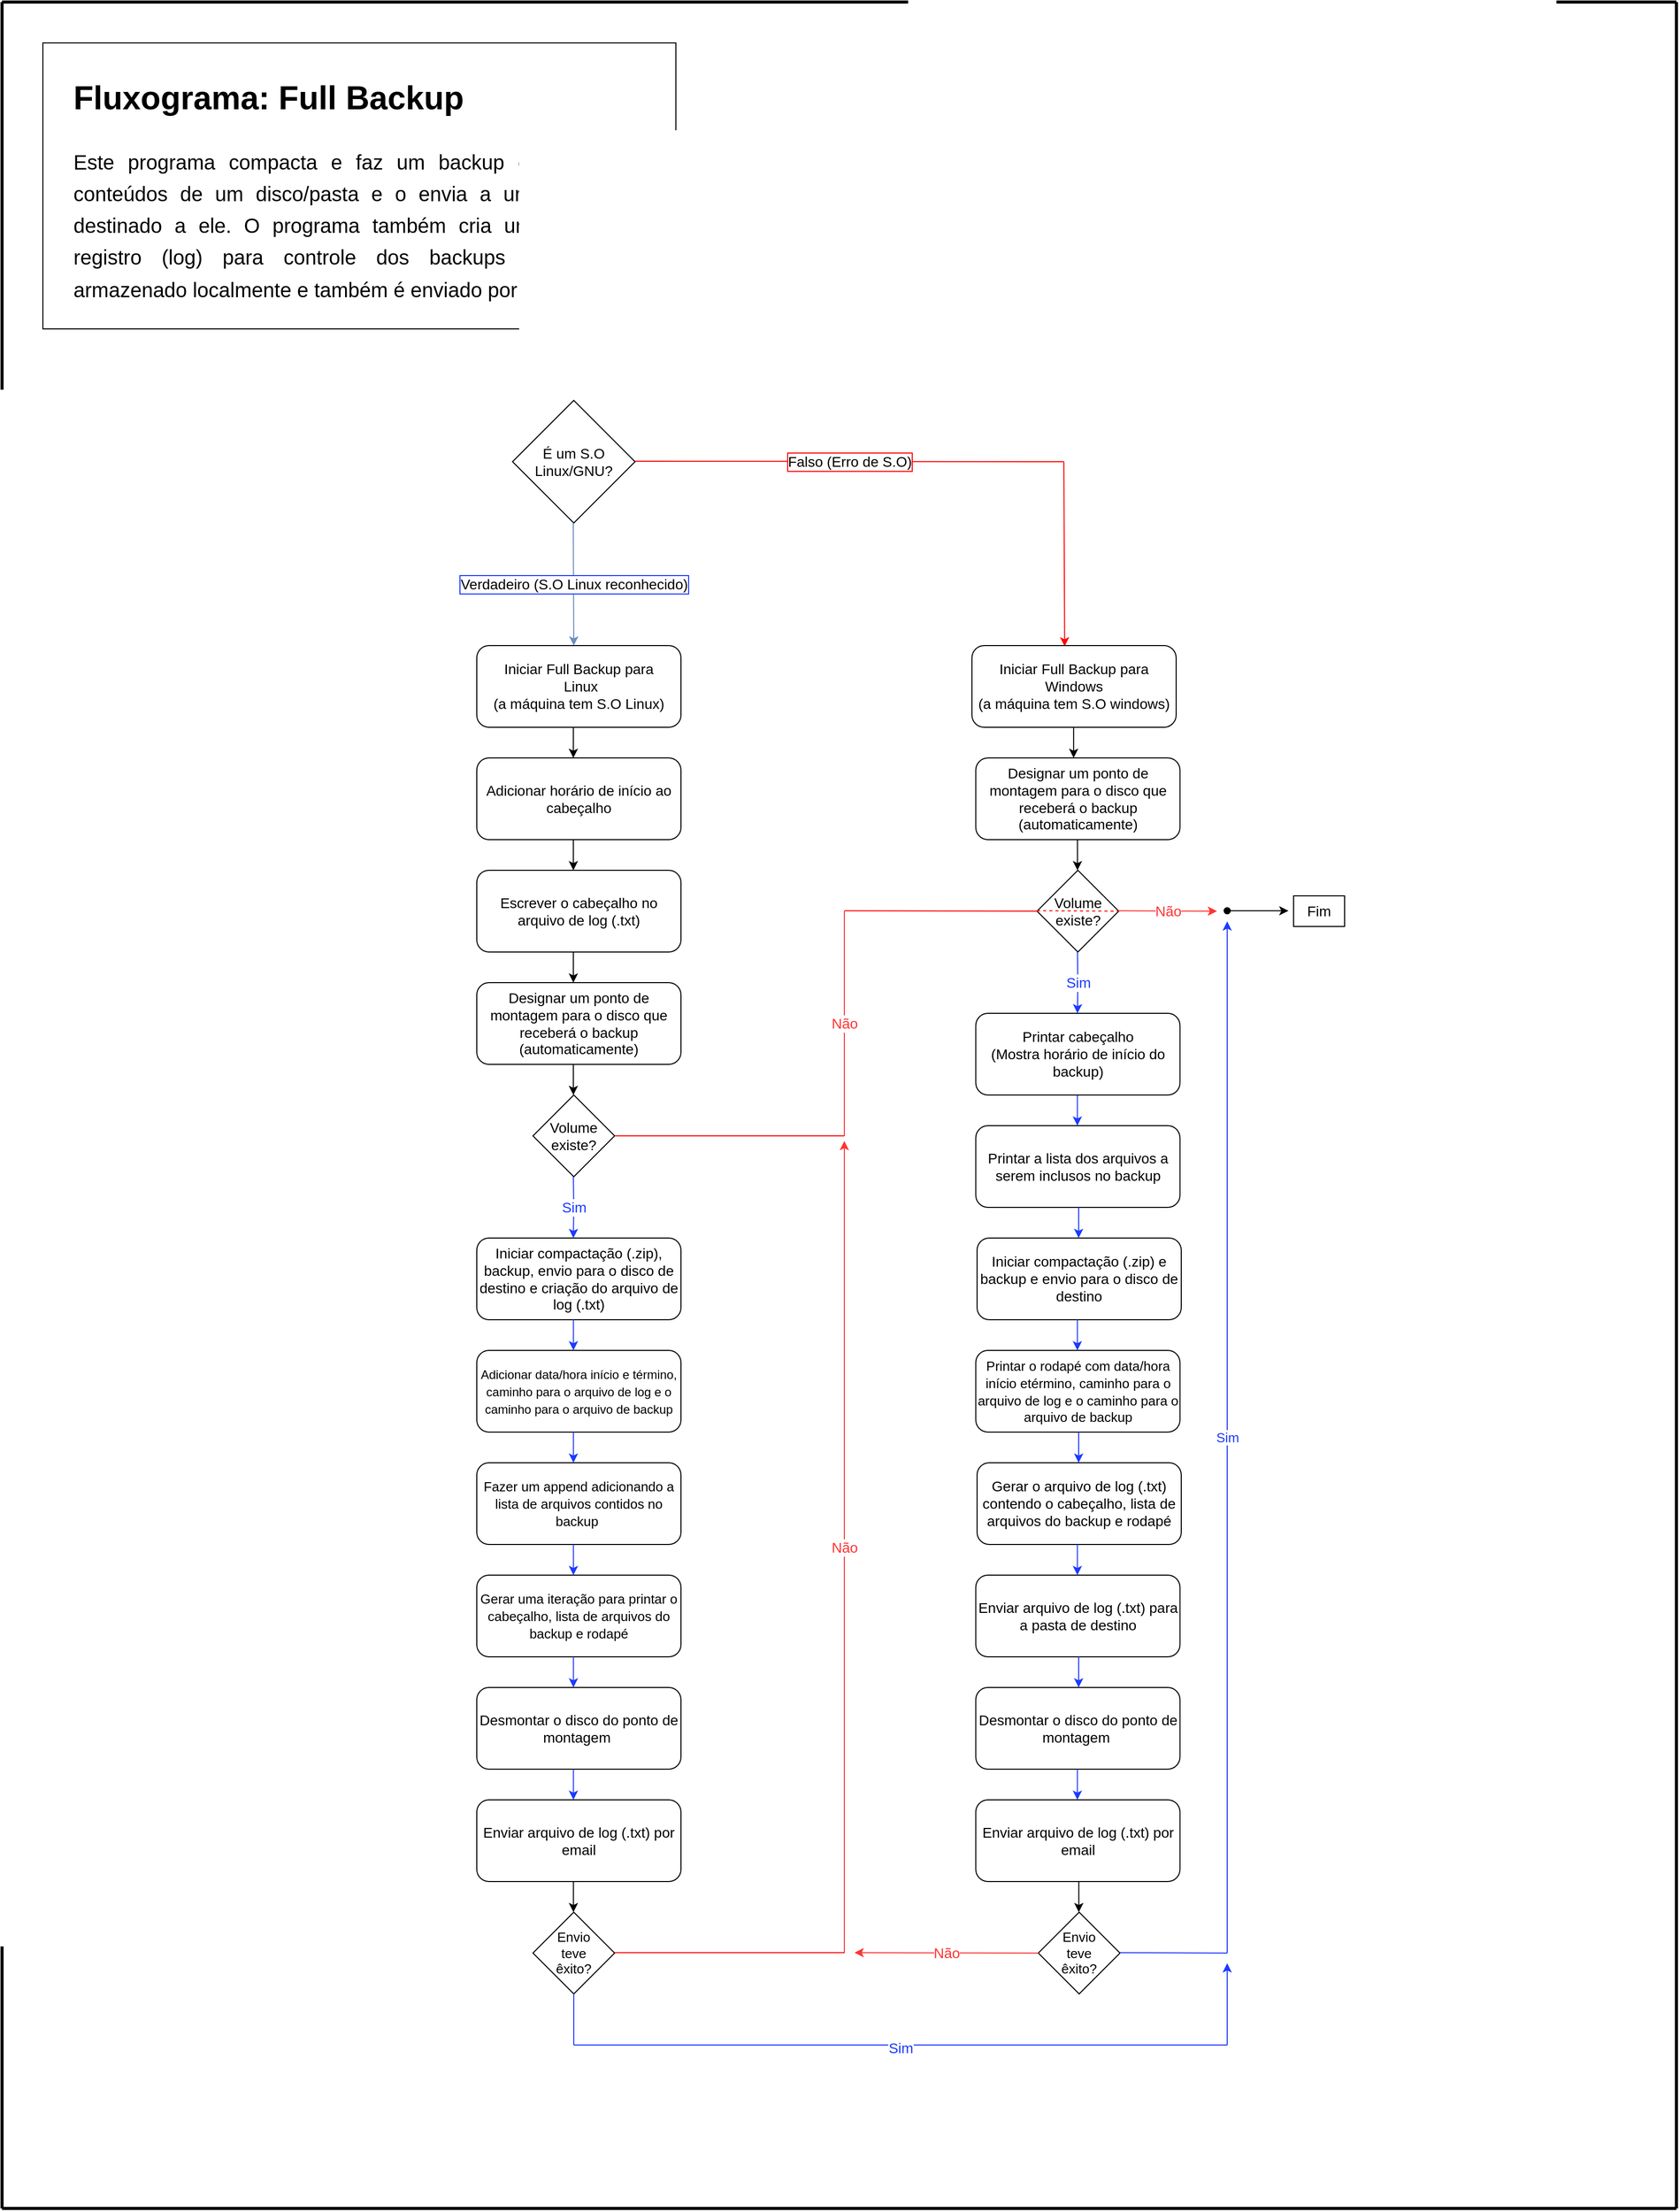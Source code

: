 <mxfile version="15.5.9" type="github">
  <diagram name="Page-1" id="74e2e168-ea6b-b213-b513-2b3c1d86103e">
    <mxGraphModel dx="7221" dy="3729" grid="1" gridSize="10" guides="1" tooltips="1" connect="1" arrows="1" fold="1" page="1" pageScale="1" pageWidth="827" pageHeight="1169" background="none" math="0" shadow="0">
      <root>
        <mxCell id="0" />
        <mxCell id="1" parent="0" />
        <mxCell id="8A1LIVAIMTnsmKy0dJs--10" value="" style="rhombus;whiteSpace=wrap;html=1;fontSize=14;" parent="1" vertex="1">
          <mxGeometry x="-1180" y="-690" width="120" height="120" as="geometry" />
        </mxCell>
        <mxCell id="8A1LIVAIMTnsmKy0dJs--11" value="É um S.O Linux/GNU?" style="text;html=1;strokeColor=none;fillColor=none;align=center;verticalAlign=middle;whiteSpace=wrap;rounded=0;fontSize=14;" parent="1" vertex="1">
          <mxGeometry x="-1150" y="-645" width="60" height="30" as="geometry" />
        </mxCell>
        <mxCell id="8A1LIVAIMTnsmKy0dJs--12" value="" style="endArrow=none;html=1;rounded=0;fontSize=14;endFill=0;fillColor=#f8cecc;strokeColor=#FF0000;" parent="1" edge="1">
          <mxGeometry relative="1" as="geometry">
            <mxPoint x="-1060" y="-630.5" as="sourcePoint" />
            <mxPoint x="-640" y="-630" as="targetPoint" />
          </mxGeometry>
        </mxCell>
        <mxCell id="8A1LIVAIMTnsmKy0dJs--13" value="Falso (Erro de S.O)" style="edgeLabel;resizable=0;html=1;align=center;verticalAlign=middle;fontSize=14;labelBorderColor=#FF0000;spacingTop=0;spacingBottom=0;spacingLeft=0;" parent="8A1LIVAIMTnsmKy0dJs--12" connectable="0" vertex="1">
          <mxGeometry relative="1" as="geometry" />
        </mxCell>
        <mxCell id="8A1LIVAIMTnsmKy0dJs--14" value="" style="endArrow=classic;html=1;rounded=0;fontSize=14;fillColor=#dae8fc;strokeColor=#6c8ebf;" parent="1" edge="1">
          <mxGeometry relative="1" as="geometry">
            <mxPoint x="-1120.5" y="-570" as="sourcePoint" />
            <mxPoint x="-1120" y="-450" as="targetPoint" />
          </mxGeometry>
        </mxCell>
        <mxCell id="8A1LIVAIMTnsmKy0dJs--15" value="Verdadeiro (S.O Linux reconhecido)" style="edgeLabel;resizable=0;html=1;align=center;verticalAlign=middle;fontSize=14;labelBorderColor=#1C3AFF;spacingTop=0;spacing=3;" parent="8A1LIVAIMTnsmKy0dJs--14" connectable="0" vertex="1">
          <mxGeometry relative="1" as="geometry" />
        </mxCell>
        <mxCell id="8A1LIVAIMTnsmKy0dJs--16" value="" style="endArrow=classic;html=1;rounded=0;fontSize=14;strokeColor=#FF0000;entryX=0.454;entryY=0.01;entryDx=0;entryDy=0;entryPerimeter=0;" parent="1" target="8A1LIVAIMTnsmKy0dJs--17" edge="1">
          <mxGeometry width="50" height="50" relative="1" as="geometry">
            <mxPoint x="-640" y="-630" as="sourcePoint" />
            <mxPoint x="-640" y="-510" as="targetPoint" />
          </mxGeometry>
        </mxCell>
        <mxCell id="8A1LIVAIMTnsmKy0dJs--17" value="" style="rounded=1;whiteSpace=wrap;html=1;labelBorderColor=#FF0000;fontSize=14;" parent="1" vertex="1">
          <mxGeometry x="-730" y="-450" width="200" height="80" as="geometry" />
        </mxCell>
        <mxCell id="8A1LIVAIMTnsmKy0dJs--19" value="Iniciar Full Backup para Windows &lt;br&gt;(a máquina tem S.O windows)" style="text;html=1;strokeColor=none;fillColor=none;align=center;verticalAlign=middle;whiteSpace=wrap;rounded=0;labelBorderColor=none;fontSize=14;" parent="1" vertex="1">
          <mxGeometry x="-730" y="-442.5" width="200" height="65" as="geometry" />
        </mxCell>
        <mxCell id="8A1LIVAIMTnsmKy0dJs--23" value="" style="rounded=1;whiteSpace=wrap;html=1;labelBorderColor=#FF0000;fontSize=14;" parent="1" vertex="1">
          <mxGeometry x="-1215" y="-450" width="200" height="80" as="geometry" />
        </mxCell>
        <mxCell id="8A1LIVAIMTnsmKy0dJs--22" value="Iniciar Full Backup para&lt;br&gt;&amp;nbsp;Linux&lt;br&gt;(a máquina tem S.O Linux)" style="text;html=1;strokeColor=none;fillColor=none;align=center;verticalAlign=middle;whiteSpace=wrap;rounded=0;labelBorderColor=none;fontSize=14;" parent="1" vertex="1">
          <mxGeometry x="-1230" y="-425" width="230" height="30" as="geometry" />
        </mxCell>
        <mxCell id="8A1LIVAIMTnsmKy0dJs--31" value="Volume existe?" style="rhombus;whiteSpace=wrap;html=1;labelBorderColor=none;fontSize=14;" parent="1" vertex="1">
          <mxGeometry x="-666.25" y="-230" width="80" height="80" as="geometry" />
        </mxCell>
        <mxCell id="8A1LIVAIMTnsmKy0dJs--32" value="" style="endArrow=classic;html=1;rounded=0;fontSize=14;strokeColor=#1C3AFF;" parent="1" edge="1">
          <mxGeometry width="50" height="50" relative="1" as="geometry">
            <mxPoint x="-626.75" y="-10" as="sourcePoint" />
            <mxPoint x="-626.75" y="20" as="targetPoint" />
          </mxGeometry>
        </mxCell>
        <mxCell id="8A1LIVAIMTnsmKy0dJs--37" value="" style="endArrow=classic;html=1;rounded=0;fontSize=14;strokeColor=#000000;fontColor=#FF0000;startArrow=oval;startFill=1;" parent="1" edge="1">
          <mxGeometry width="50" height="50" relative="1" as="geometry">
            <mxPoint x="-480" y="-190.34" as="sourcePoint" />
            <mxPoint x="-420" y="-190.34" as="targetPoint" />
          </mxGeometry>
        </mxCell>
        <mxCell id="8A1LIVAIMTnsmKy0dJs--40" value="" style="rounded=0;whiteSpace=wrap;html=1;labelBorderColor=none;fontSize=14;fontColor=#FF0000;strokeColor=#000000;" parent="1" vertex="1">
          <mxGeometry x="-415" y="-205" width="50" height="30" as="geometry" />
        </mxCell>
        <mxCell id="8A1LIVAIMTnsmKy0dJs--41" value="Fim" style="text;html=1;strokeColor=none;fillColor=none;align=center;verticalAlign=middle;whiteSpace=wrap;rounded=0;labelBorderColor=none;fontSize=14;fontColor=#000000;" parent="1" vertex="1">
          <mxGeometry x="-420" y="-205" width="60" height="30" as="geometry" />
        </mxCell>
        <mxCell id="8A1LIVAIMTnsmKy0dJs--42" value="&lt;span style=&quot;color: rgba(0 , 0 , 0 , 0) ; font-family: monospace ; font-size: 0px&quot;&gt;Dde&lt;/span&gt;" style="rounded=1;whiteSpace=wrap;html=1;labelBorderColor=none;fontSize=14;" parent="1" vertex="1">
          <mxGeometry x="-726.25" y="-340" width="200" height="80" as="geometry" />
        </mxCell>
        <mxCell id="8A1LIVAIMTnsmKy0dJs--44" value="Designar um ponto de montagem para o disco que receberá o backup (automaticamente)" style="text;html=1;strokeColor=none;fillColor=none;align=center;verticalAlign=middle;whiteSpace=wrap;rounded=0;labelBorderColor=none;fontSize=14;fontColor=#000000;" parent="1" vertex="1">
          <mxGeometry x="-721.25" y="-315" width="190" height="30" as="geometry" />
        </mxCell>
        <mxCell id="8A1LIVAIMTnsmKy0dJs--51" value="" style="endArrow=classic;html=1;rounded=0;fontSize=14;fontColor=#FF3333;strokeColor=#FF3333;" parent="1" edge="1">
          <mxGeometry relative="1" as="geometry">
            <mxPoint x="-586.25" y="-190.34" as="sourcePoint" />
            <mxPoint x="-490" y="-190" as="targetPoint" />
            <Array as="points" />
          </mxGeometry>
        </mxCell>
        <mxCell id="8A1LIVAIMTnsmKy0dJs--52" value="Não" style="edgeLabel;resizable=0;html=1;align=center;verticalAlign=middle;labelBorderColor=none;fontSize=14;fontColor=#FF3333;strokeColor=#000000;" parent="8A1LIVAIMTnsmKy0dJs--51" connectable="0" vertex="1">
          <mxGeometry relative="1" as="geometry" />
        </mxCell>
        <mxCell id="8A1LIVAIMTnsmKy0dJs--55" value="" style="endArrow=classic;html=1;rounded=0;fontSize=14;fontColor=#FF3333;strokeColor=#1C3AFF;" parent="1" edge="1">
          <mxGeometry relative="1" as="geometry">
            <mxPoint x="-626.67" y="-150.0" as="sourcePoint" />
            <mxPoint x="-626.67" y="-90" as="targetPoint" />
            <Array as="points">
              <mxPoint x="-626.25" y="-120" />
            </Array>
          </mxGeometry>
        </mxCell>
        <mxCell id="8A1LIVAIMTnsmKy0dJs--56" value="&lt;font color=&quot;#1c3aff&quot;&gt;Sim&lt;/font&gt;" style="edgeLabel;resizable=0;html=1;align=center;verticalAlign=middle;labelBorderColor=none;fontSize=14;fontColor=#FF3333;strokeColor=#000000;" parent="8A1LIVAIMTnsmKy0dJs--55" connectable="0" vertex="1">
          <mxGeometry relative="1" as="geometry" />
        </mxCell>
        <mxCell id="8A1LIVAIMTnsmKy0dJs--57" value="" style="rounded=1;whiteSpace=wrap;html=1;labelBorderColor=#FF0000;fontSize=14;" parent="1" vertex="1">
          <mxGeometry x="-726.25" y="-90" width="200" height="80" as="geometry" />
        </mxCell>
        <mxCell id="8A1LIVAIMTnsmKy0dJs--58" value="Printar cabeçalho &lt;br&gt;(Mostra horário de início do backup)" style="text;html=1;strokeColor=none;fillColor=none;align=center;verticalAlign=middle;whiteSpace=wrap;rounded=0;labelBorderColor=none;fontSize=14;fontColor=#000000;" parent="1" vertex="1">
          <mxGeometry x="-730" y="-65" width="207.5" height="30" as="geometry" />
        </mxCell>
        <mxCell id="8A1LIVAIMTnsmKy0dJs--59" value="" style="rounded=1;whiteSpace=wrap;html=1;labelBorderColor=#FF0000;fontSize=14;" parent="1" vertex="1">
          <mxGeometry x="-726.25" y="20" width="200" height="80" as="geometry" />
        </mxCell>
        <mxCell id="8A1LIVAIMTnsmKy0dJs--60" value="Printar a lista dos arquivos a serem inclusos no backup" style="text;html=1;strokeColor=none;fillColor=none;align=center;verticalAlign=middle;whiteSpace=wrap;rounded=0;labelBorderColor=none;fontSize=14;fontColor=#000000;" parent="1" vertex="1">
          <mxGeometry x="-730" y="45" width="207.5" height="30" as="geometry" />
        </mxCell>
        <mxCell id="8A1LIVAIMTnsmKy0dJs--61" value="" style="endArrow=classic;html=1;rounded=0;fontSize=14;strokeColor=#000000;" parent="1" edge="1">
          <mxGeometry width="50" height="50" relative="1" as="geometry">
            <mxPoint x="-626.67" y="-260" as="sourcePoint" />
            <mxPoint x="-626.67" y="-230" as="targetPoint" />
          </mxGeometry>
        </mxCell>
        <mxCell id="8A1LIVAIMTnsmKy0dJs--62" value="" style="endArrow=classic;html=1;rounded=0;fontSize=14;strokeColor=#1C3AFF;" parent="1" edge="1">
          <mxGeometry width="50" height="50" relative="1" as="geometry">
            <mxPoint x="-625.5" y="100" as="sourcePoint" />
            <mxPoint x="-625.5" y="130" as="targetPoint" />
          </mxGeometry>
        </mxCell>
        <mxCell id="8A1LIVAIMTnsmKy0dJs--63" value="" style="rounded=1;whiteSpace=wrap;html=1;labelBorderColor=#FF0000;fontSize=14;" parent="1" vertex="1">
          <mxGeometry x="-725" y="130" width="200" height="80" as="geometry" />
        </mxCell>
        <mxCell id="8A1LIVAIMTnsmKy0dJs--64" value="Iniciar compactação (.zip) e backup e envio para o disco de destino" style="text;html=1;strokeColor=none;fillColor=none;align=center;verticalAlign=middle;whiteSpace=wrap;rounded=0;labelBorderColor=none;fontSize=14;fontColor=#000000;" parent="1" vertex="1">
          <mxGeometry x="-728.75" y="155" width="207.5" height="30" as="geometry" />
        </mxCell>
        <mxCell id="8A1LIVAIMTnsmKy0dJs--65" value="" style="endArrow=classic;html=1;rounded=0;fontSize=14;strokeColor=#1C3AFF;" parent="1" edge="1">
          <mxGeometry width="50" height="50" relative="1" as="geometry">
            <mxPoint x="-626.75" y="210" as="sourcePoint" />
            <mxPoint x="-626.75" y="240" as="targetPoint" />
          </mxGeometry>
        </mxCell>
        <mxCell id="8A1LIVAIMTnsmKy0dJs--66" value="" style="rounded=1;whiteSpace=wrap;html=1;labelBorderColor=#FF0000;fontSize=14;" parent="1" vertex="1">
          <mxGeometry x="-726.25" y="240" width="200" height="80" as="geometry" />
        </mxCell>
        <mxCell id="8A1LIVAIMTnsmKy0dJs--67" value="&lt;font style=&quot;font-size: 13px&quot;&gt;Printar o rodapé com data/hora início etérmino, caminho para o arquivo de log e o caminho para o arquivo de backup&lt;/font&gt;" style="text;html=1;strokeColor=none;fillColor=none;align=center;verticalAlign=middle;whiteSpace=wrap;rounded=0;labelBorderColor=none;fontSize=14;fontColor=#000000;" parent="1" vertex="1">
          <mxGeometry x="-730" y="265" width="207.5" height="30" as="geometry" />
        </mxCell>
        <mxCell id="8A1LIVAIMTnsmKy0dJs--69" value="" style="endArrow=classic;html=1;rounded=0;fontSize=14;strokeColor=#000000;" parent="1" edge="1">
          <mxGeometry width="50" height="50" relative="1" as="geometry">
            <mxPoint x="-630.42" y="-370" as="sourcePoint" />
            <mxPoint x="-630.42" y="-340" as="targetPoint" />
          </mxGeometry>
        </mxCell>
        <mxCell id="8A1LIVAIMTnsmKy0dJs--70" value="" style="endArrow=classic;html=1;rounded=0;fontSize=14;strokeColor=#1C3AFF;" parent="1" edge="1">
          <mxGeometry width="50" height="50" relative="1" as="geometry">
            <mxPoint x="-625.5" y="320" as="sourcePoint" />
            <mxPoint x="-625.5" y="350" as="targetPoint" />
          </mxGeometry>
        </mxCell>
        <mxCell id="8A1LIVAIMTnsmKy0dJs--71" value="" style="rounded=1;whiteSpace=wrap;html=1;labelBorderColor=#FF0000;fontSize=14;" parent="1" vertex="1">
          <mxGeometry x="-725" y="350" width="200" height="80" as="geometry" />
        </mxCell>
        <mxCell id="8A1LIVAIMTnsmKy0dJs--72" value="Gerar o arquivo de log (.txt) contendo o cabeçalho, lista de arquivos do backup e rodapé" style="text;html=1;strokeColor=none;fillColor=none;align=center;verticalAlign=middle;whiteSpace=wrap;rounded=0;labelBorderColor=none;fontSize=14;fontColor=#000000;" parent="1" vertex="1">
          <mxGeometry x="-728.75" y="375" width="207.5" height="30" as="geometry" />
        </mxCell>
        <mxCell id="8A1LIVAIMTnsmKy0dJs--73" value="" style="endArrow=classic;html=1;rounded=0;fontSize=14;strokeColor=#1C3AFF;" parent="1" edge="1">
          <mxGeometry width="50" height="50" relative="1" as="geometry">
            <mxPoint x="-626.75" y="430" as="sourcePoint" />
            <mxPoint x="-626.75" y="460" as="targetPoint" />
          </mxGeometry>
        </mxCell>
        <mxCell id="8A1LIVAIMTnsmKy0dJs--75" value="" style="rounded=1;whiteSpace=wrap;html=1;labelBorderColor=#FF0000;fontSize=14;" parent="1" vertex="1">
          <mxGeometry x="-726.25" y="460" width="200" height="80" as="geometry" />
        </mxCell>
        <mxCell id="8A1LIVAIMTnsmKy0dJs--76" value="Enviar arquivo de log (.txt) para a pasta de destino" style="text;html=1;strokeColor=none;fillColor=none;align=center;verticalAlign=middle;whiteSpace=wrap;rounded=0;labelBorderColor=none;fontSize=14;fontColor=#000000;" parent="1" vertex="1">
          <mxGeometry x="-730" y="485" width="207.5" height="30" as="geometry" />
        </mxCell>
        <mxCell id="8A1LIVAIMTnsmKy0dJs--77" value="" style="endArrow=classic;html=1;rounded=0;fontSize=14;strokeColor=#1C3AFF;" parent="1" edge="1">
          <mxGeometry width="50" height="50" relative="1" as="geometry">
            <mxPoint x="-625.5" y="540" as="sourcePoint" />
            <mxPoint x="-625.5" y="570" as="targetPoint" />
          </mxGeometry>
        </mxCell>
        <mxCell id="8A1LIVAIMTnsmKy0dJs--79" value="" style="rounded=1;whiteSpace=wrap;html=1;labelBorderColor=#FF0000;fontSize=14;" parent="1" vertex="1">
          <mxGeometry x="-726.25" y="570" width="200" height="80" as="geometry" />
        </mxCell>
        <mxCell id="8A1LIVAIMTnsmKy0dJs--80" value="Desmontar o disco do ponto de montagem&amp;nbsp;" style="text;html=1;strokeColor=none;fillColor=none;align=center;verticalAlign=middle;whiteSpace=wrap;rounded=0;labelBorderColor=none;fontSize=14;fontColor=#000000;" parent="1" vertex="1">
          <mxGeometry x="-730" y="595" width="207.5" height="30" as="geometry" />
        </mxCell>
        <mxCell id="8A1LIVAIMTnsmKy0dJs--82" value="" style="endArrow=classic;html=1;rounded=0;fontSize=14;strokeColor=#1C3AFF;" parent="1" edge="1">
          <mxGeometry width="50" height="50" relative="1" as="geometry">
            <mxPoint x="-626.75" y="650" as="sourcePoint" />
            <mxPoint x="-626.75" y="680" as="targetPoint" />
          </mxGeometry>
        </mxCell>
        <mxCell id="8A1LIVAIMTnsmKy0dJs--83" value="" style="rounded=1;whiteSpace=wrap;html=1;labelBorderColor=#FF0000;fontSize=14;" parent="1" vertex="1">
          <mxGeometry x="-726.25" y="680" width="200" height="80" as="geometry" />
        </mxCell>
        <mxCell id="8A1LIVAIMTnsmKy0dJs--84" value="Enviar arquivo de log (.txt) por email" style="text;html=1;strokeColor=none;fillColor=none;align=center;verticalAlign=middle;whiteSpace=wrap;rounded=0;labelBorderColor=none;fontSize=14;fontColor=#000000;" parent="1" vertex="1">
          <mxGeometry x="-730" y="705" width="207.5" height="30" as="geometry" />
        </mxCell>
        <mxCell id="8A1LIVAIMTnsmKy0dJs--88" value="&lt;span style=&quot;color: rgba(0 , 0 , 0 , 0) ; font-family: monospace ; font-size: 0px&quot;&gt;Dde&lt;/span&gt;" style="rounded=1;whiteSpace=wrap;html=1;labelBorderColor=none;fontSize=14;" parent="1" vertex="1">
          <mxGeometry x="-1215" y="-340" width="200" height="80" as="geometry" />
        </mxCell>
        <mxCell id="8A1LIVAIMTnsmKy0dJs--89" value="Adicionar horário de início ao cabeçalho" style="text;html=1;strokeColor=none;fillColor=none;align=center;verticalAlign=middle;whiteSpace=wrap;rounded=0;labelBorderColor=none;fontSize=14;fontColor=#000000;" parent="1" vertex="1">
          <mxGeometry x="-1210" y="-315" width="190" height="30" as="geometry" />
        </mxCell>
        <mxCell id="8A1LIVAIMTnsmKy0dJs--90" value="" style="endArrow=classic;html=1;rounded=0;fontSize=14;strokeColor=#000000;" parent="1" edge="1">
          <mxGeometry width="50" height="50" relative="1" as="geometry">
            <mxPoint x="-1120.42" y="-260" as="sourcePoint" />
            <mxPoint x="-1120.42" y="-230" as="targetPoint" />
          </mxGeometry>
        </mxCell>
        <mxCell id="8A1LIVAIMTnsmKy0dJs--91" value="" style="endArrow=classic;html=1;rounded=0;fontSize=14;strokeColor=#000000;" parent="1" edge="1">
          <mxGeometry width="50" height="50" relative="1" as="geometry">
            <mxPoint x="-1120.42" y="-370" as="sourcePoint" />
            <mxPoint x="-1120.42" y="-340" as="targetPoint" />
          </mxGeometry>
        </mxCell>
        <mxCell id="8A1LIVAIMTnsmKy0dJs--93" value="&lt;span style=&quot;color: rgba(0 , 0 , 0 , 0) ; font-family: monospace ; font-size: 0px&quot;&gt;Dde&lt;/span&gt;" style="rounded=1;whiteSpace=wrap;html=1;labelBorderColor=none;fontSize=14;" parent="1" vertex="1">
          <mxGeometry x="-1215" y="-230" width="200" height="80" as="geometry" />
        </mxCell>
        <mxCell id="8A1LIVAIMTnsmKy0dJs--94" value="Escrever o cabeçalho no arquivo de log (.txt)" style="text;html=1;strokeColor=none;fillColor=none;align=center;verticalAlign=middle;whiteSpace=wrap;rounded=0;labelBorderColor=none;fontSize=14;fontColor=#000000;" parent="1" vertex="1">
          <mxGeometry x="-1210" y="-205" width="190" height="30" as="geometry" />
        </mxCell>
        <mxCell id="8A1LIVAIMTnsmKy0dJs--95" value="" style="endArrow=classic;html=1;rounded=0;fontSize=14;strokeColor=#000000;" parent="1" edge="1">
          <mxGeometry width="50" height="50" relative="1" as="geometry">
            <mxPoint x="-1120.42" y="-150" as="sourcePoint" />
            <mxPoint x="-1120.42" y="-120" as="targetPoint" />
          </mxGeometry>
        </mxCell>
        <mxCell id="8A1LIVAIMTnsmKy0dJs--96" value="&lt;span style=&quot;color: rgba(0 , 0 , 0 , 0) ; font-family: monospace ; font-size: 0px&quot;&gt;Dde&lt;/span&gt;" style="rounded=1;whiteSpace=wrap;html=1;labelBorderColor=none;fontSize=14;" parent="1" vertex="1">
          <mxGeometry x="-1215" y="-120" width="200" height="80" as="geometry" />
        </mxCell>
        <mxCell id="8A1LIVAIMTnsmKy0dJs--97" value="Designar um ponto de montagem para o disco que receberá o backup (automaticamente)" style="text;html=1;strokeColor=none;fillColor=none;align=center;verticalAlign=middle;whiteSpace=wrap;rounded=0;labelBorderColor=none;fontSize=14;fontColor=#000000;" parent="1" vertex="1">
          <mxGeometry x="-1210" y="-95" width="190" height="30" as="geometry" />
        </mxCell>
        <mxCell id="8A1LIVAIMTnsmKy0dJs--98" value="" style="endArrow=classic;html=1;rounded=0;fontSize=14;strokeColor=#000000;" parent="1" edge="1">
          <mxGeometry width="50" height="50" relative="1" as="geometry">
            <mxPoint x="-1120.42" y="-40" as="sourcePoint" />
            <mxPoint x="-1120.42" y="-10" as="targetPoint" />
          </mxGeometry>
        </mxCell>
        <mxCell id="8A1LIVAIMTnsmKy0dJs--99" value="Volume existe?" style="rhombus;whiteSpace=wrap;html=1;labelBorderColor=none;fontSize=14;" parent="1" vertex="1">
          <mxGeometry x="-1160" y="-10" width="80" height="80" as="geometry" />
        </mxCell>
        <mxCell id="8A1LIVAIMTnsmKy0dJs--100" value="" style="endArrow=classic;html=1;rounded=0;fontSize=14;fontColor=#FF3333;strokeColor=#1C3AFF;" parent="1" edge="1">
          <mxGeometry relative="1" as="geometry">
            <mxPoint x="-1120.42" y="70" as="sourcePoint" />
            <mxPoint x="-1120.42" y="130" as="targetPoint" />
            <Array as="points">
              <mxPoint x="-1120" y="100" />
            </Array>
          </mxGeometry>
        </mxCell>
        <mxCell id="8A1LIVAIMTnsmKy0dJs--101" value="&lt;font color=&quot;#1c3aff&quot;&gt;Sim&lt;/font&gt;" style="edgeLabel;resizable=0;html=1;align=center;verticalAlign=middle;labelBorderColor=none;fontSize=14;fontColor=#FF3333;strokeColor=#000000;" parent="8A1LIVAIMTnsmKy0dJs--100" connectable="0" vertex="1">
          <mxGeometry relative="1" as="geometry" />
        </mxCell>
        <mxCell id="8A1LIVAIMTnsmKy0dJs--102" value="" style="endArrow=none;html=1;rounded=0;fontSize=14;fontColor=#FF3333;strokeColor=#FF3333;endFill=0;" parent="1" edge="1">
          <mxGeometry relative="1" as="geometry">
            <mxPoint x="-855" y="30" as="sourcePoint" />
            <mxPoint x="-855" y="-190" as="targetPoint" />
            <Array as="points" />
          </mxGeometry>
        </mxCell>
        <mxCell id="8A1LIVAIMTnsmKy0dJs--103" value="Não" style="edgeLabel;resizable=0;html=1;align=center;verticalAlign=middle;labelBorderColor=none;fontSize=14;fontColor=#FF3333;strokeColor=#000000;" parent="8A1LIVAIMTnsmKy0dJs--102" connectable="0" vertex="1">
          <mxGeometry relative="1" as="geometry" />
        </mxCell>
        <mxCell id="8A1LIVAIMTnsmKy0dJs--104" value="" style="endArrow=none;html=1;rounded=0;fontSize=12;fontColor=#000000;strokeColor=#FF0000;" parent="1" edge="1">
          <mxGeometry width="50" height="50" relative="1" as="geometry">
            <mxPoint x="-1080" y="30" as="sourcePoint" />
            <mxPoint x="-855" y="30" as="targetPoint" />
          </mxGeometry>
        </mxCell>
        <mxCell id="8A1LIVAIMTnsmKy0dJs--105" value="" style="endArrow=none;html=1;rounded=0;fontSize=12;fontColor=#000000;strokeColor=#FF0000;" parent="1" edge="1">
          <mxGeometry width="50" height="50" relative="1" as="geometry">
            <mxPoint x="-855" y="-190.42" as="sourcePoint" />
            <mxPoint x="-665" y="-190" as="targetPoint" />
          </mxGeometry>
        </mxCell>
        <mxCell id="8A1LIVAIMTnsmKy0dJs--106" value="" style="endArrow=none;dashed=1;html=1;rounded=0;fontSize=12;fontColor=#000000;strokeColor=#FF0000;entryX=1;entryY=0.5;entryDx=0;entryDy=0;" parent="1" target="8A1LIVAIMTnsmKy0dJs--31" edge="1">
          <mxGeometry width="50" height="50" relative="1" as="geometry">
            <mxPoint x="-666.25" y="-190.42" as="sourcePoint" />
            <mxPoint x="-596.25" y="-190.42" as="targetPoint" />
          </mxGeometry>
        </mxCell>
        <mxCell id="8A1LIVAIMTnsmKy0dJs--107" value="" style="rounded=1;whiteSpace=wrap;html=1;labelBorderColor=#FF0000;fontSize=14;" parent="1" vertex="1">
          <mxGeometry x="-1215" y="130" width="200" height="80" as="geometry" />
        </mxCell>
        <mxCell id="8A1LIVAIMTnsmKy0dJs--108" value="Iniciar compactação (.zip), backup, envio para o disco de destino e criação do arquivo de log (.txt)" style="text;html=1;strokeColor=none;fillColor=none;align=center;verticalAlign=middle;whiteSpace=wrap;rounded=0;labelBorderColor=none;fontSize=14;fontColor=#000000;" parent="1" vertex="1">
          <mxGeometry x="-1218.75" y="155" width="207.5" height="30" as="geometry" />
        </mxCell>
        <mxCell id="8A1LIVAIMTnsmKy0dJs--109" value="" style="endArrow=classic;html=1;rounded=0;fontSize=14;strokeColor=#1C3AFF;" parent="1" edge="1">
          <mxGeometry width="50" height="50" relative="1" as="geometry">
            <mxPoint x="-1120.34" y="210" as="sourcePoint" />
            <mxPoint x="-1120.34" y="240" as="targetPoint" />
          </mxGeometry>
        </mxCell>
        <mxCell id="8A1LIVAIMTnsmKy0dJs--110" value="" style="rounded=1;whiteSpace=wrap;html=1;labelBorderColor=#FF0000;fontSize=14;" parent="1" vertex="1">
          <mxGeometry x="-1215" y="240" width="200" height="80" as="geometry" />
        </mxCell>
        <mxCell id="8A1LIVAIMTnsmKy0dJs--111" value="&lt;font style=&quot;font-size: 12px&quot;&gt;Adicionar data/hora início e término, caminho para o arquivo de log e o caminho para o arquivo de backup&lt;/font&gt;" style="text;html=1;strokeColor=none;fillColor=none;align=center;verticalAlign=middle;whiteSpace=wrap;rounded=0;labelBorderColor=none;fontSize=14;fontColor=#000000;" parent="1" vertex="1">
          <mxGeometry x="-1218.75" y="265" width="207.5" height="30" as="geometry" />
        </mxCell>
        <mxCell id="8A1LIVAIMTnsmKy0dJs--112" value="" style="endArrow=classic;html=1;rounded=0;fontSize=14;strokeColor=#1C3AFF;" parent="1" edge="1">
          <mxGeometry width="50" height="50" relative="1" as="geometry">
            <mxPoint x="-1120.34" y="320" as="sourcePoint" />
            <mxPoint x="-1120.34" y="350" as="targetPoint" />
          </mxGeometry>
        </mxCell>
        <mxCell id="8A1LIVAIMTnsmKy0dJs--114" value="" style="rounded=1;whiteSpace=wrap;html=1;labelBorderColor=#FF0000;fontSize=14;" parent="1" vertex="1">
          <mxGeometry x="-1215" y="350" width="200" height="80" as="geometry" />
        </mxCell>
        <mxCell id="8A1LIVAIMTnsmKy0dJs--115" value="&lt;font style=&quot;font-size: 13px&quot;&gt;Fazer um append adicionando a lista de arquivos contidos no backup&amp;nbsp;&lt;/font&gt;" style="text;html=1;strokeColor=none;fillColor=none;align=center;verticalAlign=middle;whiteSpace=wrap;rounded=0;labelBorderColor=none;fontSize=14;fontColor=#000000;" parent="1" vertex="1">
          <mxGeometry x="-1218.75" y="375" width="207.5" height="30" as="geometry" />
        </mxCell>
        <mxCell id="8A1LIVAIMTnsmKy0dJs--116" value="" style="endArrow=classic;html=1;rounded=0;fontSize=14;strokeColor=#1C3AFF;" parent="1" edge="1">
          <mxGeometry width="50" height="50" relative="1" as="geometry">
            <mxPoint x="-1120.34" y="430" as="sourcePoint" />
            <mxPoint x="-1120.34" y="460" as="targetPoint" />
          </mxGeometry>
        </mxCell>
        <mxCell id="8A1LIVAIMTnsmKy0dJs--117" value="" style="rounded=1;whiteSpace=wrap;html=1;labelBorderColor=#FF0000;fontSize=14;" parent="1" vertex="1">
          <mxGeometry x="-1215" y="460" width="200" height="80" as="geometry" />
        </mxCell>
        <mxCell id="8A1LIVAIMTnsmKy0dJs--118" value="&lt;font style=&quot;font-size: 13px&quot;&gt;Gerar uma iteração para printar o cabeçalho, lista de arquivos do backup e rodapé&lt;/font&gt;" style="text;html=1;strokeColor=none;fillColor=none;align=center;verticalAlign=middle;whiteSpace=wrap;rounded=0;labelBorderColor=none;fontSize=14;fontColor=#000000;" parent="1" vertex="1">
          <mxGeometry x="-1218.75" y="485" width="207.5" height="30" as="geometry" />
        </mxCell>
        <mxCell id="8A1LIVAIMTnsmKy0dJs--119" value="" style="endArrow=classic;html=1;rounded=0;fontSize=14;strokeColor=#1C3AFF;" parent="1" edge="1">
          <mxGeometry width="50" height="50" relative="1" as="geometry">
            <mxPoint x="-1120.34" y="540" as="sourcePoint" />
            <mxPoint x="-1120.34" y="570" as="targetPoint" />
          </mxGeometry>
        </mxCell>
        <mxCell id="8A1LIVAIMTnsmKy0dJs--120" value="" style="rounded=1;whiteSpace=wrap;html=1;labelBorderColor=#FF0000;fontSize=14;" parent="1" vertex="1">
          <mxGeometry x="-1215" y="570" width="200" height="80" as="geometry" />
        </mxCell>
        <mxCell id="8A1LIVAIMTnsmKy0dJs--121" value="Desmontar o disco do ponto de montagem&amp;nbsp;" style="text;html=1;strokeColor=none;fillColor=none;align=center;verticalAlign=middle;whiteSpace=wrap;rounded=0;labelBorderColor=none;fontSize=14;fontColor=#000000;" parent="1" vertex="1">
          <mxGeometry x="-1218.75" y="595" width="207.5" height="30" as="geometry" />
        </mxCell>
        <mxCell id="8A1LIVAIMTnsmKy0dJs--122" value="" style="endArrow=classic;html=1;rounded=0;fontSize=14;strokeColor=#1C3AFF;" parent="1" edge="1">
          <mxGeometry width="50" height="50" relative="1" as="geometry">
            <mxPoint x="-1120.34" y="650" as="sourcePoint" />
            <mxPoint x="-1120.34" y="680" as="targetPoint" />
          </mxGeometry>
        </mxCell>
        <mxCell id="8A1LIVAIMTnsmKy0dJs--123" value="" style="rounded=1;whiteSpace=wrap;html=1;labelBorderColor=#FF0000;fontSize=14;" parent="1" vertex="1">
          <mxGeometry x="-1215" y="680" width="200" height="80" as="geometry" />
        </mxCell>
        <mxCell id="8A1LIVAIMTnsmKy0dJs--124" value="Enviar arquivo de log (.txt) por email" style="text;html=1;strokeColor=none;fillColor=none;align=center;verticalAlign=middle;whiteSpace=wrap;rounded=0;labelBorderColor=none;fontSize=14;fontColor=#000000;" parent="1" vertex="1">
          <mxGeometry x="-1218.75" y="705" width="207.5" height="30" as="geometry" />
        </mxCell>
        <mxCell id="8A1LIVAIMTnsmKy0dJs--125" value="" style="rhombus;whiteSpace=wrap;html=1;labelBorderColor=none;fontSize=13;fontColor=#000000;strokeColor=#000000;" parent="1" vertex="1">
          <mxGeometry x="-1160" y="790" width="80" height="80" as="geometry" />
        </mxCell>
        <mxCell id="8A1LIVAIMTnsmKy0dJs--126" value="" style="endArrow=classic;html=1;rounded=0;fontSize=14;strokeColor=#000000;" parent="1" edge="1">
          <mxGeometry width="50" height="50" relative="1" as="geometry">
            <mxPoint x="-1120.34" y="760" as="sourcePoint" />
            <mxPoint x="-1120.34" y="790" as="targetPoint" />
          </mxGeometry>
        </mxCell>
        <mxCell id="8A1LIVAIMTnsmKy0dJs--127" value="Envio teve êxito?" style="text;html=1;strokeColor=none;fillColor=none;align=center;verticalAlign=middle;whiteSpace=wrap;rounded=0;labelBorderColor=none;fontSize=13;fontColor=#000000;" parent="1" vertex="1">
          <mxGeometry x="-1150" y="815" width="60" height="30" as="geometry" />
        </mxCell>
        <mxCell id="8A1LIVAIMTnsmKy0dJs--128" value="" style="endArrow=classic;html=1;rounded=0;fontSize=14;fontColor=#FF3333;strokeColor=#FF3333;endFill=1;" parent="1" edge="1">
          <mxGeometry relative="1" as="geometry">
            <mxPoint x="-855" y="830" as="sourcePoint" />
            <mxPoint x="-855" y="35" as="targetPoint" />
            <Array as="points" />
          </mxGeometry>
        </mxCell>
        <mxCell id="8A1LIVAIMTnsmKy0dJs--129" value="Não" style="edgeLabel;resizable=0;html=1;align=center;verticalAlign=middle;labelBorderColor=none;fontSize=14;fontColor=#FF3333;strokeColor=#000000;" parent="8A1LIVAIMTnsmKy0dJs--128" connectable="0" vertex="1">
          <mxGeometry relative="1" as="geometry" />
        </mxCell>
        <mxCell id="8A1LIVAIMTnsmKy0dJs--130" value="" style="endArrow=none;html=1;rounded=0;fontSize=12;fontColor=#000000;strokeColor=#FF0000;" parent="1" edge="1">
          <mxGeometry width="50" height="50" relative="1" as="geometry">
            <mxPoint x="-1080" y="829.58" as="sourcePoint" />
            <mxPoint x="-855" y="829.58" as="targetPoint" />
          </mxGeometry>
        </mxCell>
        <mxCell id="8A1LIVAIMTnsmKy0dJs--131" value="" style="rhombus;whiteSpace=wrap;html=1;labelBorderColor=none;fontSize=13;fontColor=#000000;strokeColor=#000000;" parent="1" vertex="1">
          <mxGeometry x="-665" y="790" width="80" height="80" as="geometry" />
        </mxCell>
        <mxCell id="8A1LIVAIMTnsmKy0dJs--132" value="" style="endArrow=classic;html=1;rounded=0;fontSize=14;strokeColor=#000000;" parent="1" edge="1">
          <mxGeometry width="50" height="50" relative="1" as="geometry">
            <mxPoint x="-625.34" y="760" as="sourcePoint" />
            <mxPoint x="-625.34" y="790" as="targetPoint" />
          </mxGeometry>
        </mxCell>
        <mxCell id="8A1LIVAIMTnsmKy0dJs--133" value="Envio teve êxito?" style="text;html=1;strokeColor=none;fillColor=none;align=center;verticalAlign=middle;whiteSpace=wrap;rounded=0;labelBorderColor=none;fontSize=13;fontColor=#000000;" parent="1" vertex="1">
          <mxGeometry x="-655" y="815" width="60" height="30" as="geometry" />
        </mxCell>
        <mxCell id="8A1LIVAIMTnsmKy0dJs--134" value="" style="endArrow=classic;html=1;rounded=0;fontSize=14;fontColor=#FF3333;strokeColor=#FF3333;exitX=0;exitY=0.5;exitDx=0;exitDy=0;" parent="1" source="8A1LIVAIMTnsmKy0dJs--131" edge="1">
          <mxGeometry relative="1" as="geometry">
            <mxPoint x="-695" y="829.58" as="sourcePoint" />
            <mxPoint x="-845" y="829.58" as="targetPoint" />
            <Array as="points" />
          </mxGeometry>
        </mxCell>
        <mxCell id="8A1LIVAIMTnsmKy0dJs--135" value="Não" style="edgeLabel;resizable=0;html=1;align=center;verticalAlign=middle;labelBorderColor=none;fontSize=14;fontColor=#FF3333;strokeColor=#000000;" parent="8A1LIVAIMTnsmKy0dJs--134" connectable="0" vertex="1">
          <mxGeometry relative="1" as="geometry" />
        </mxCell>
        <mxCell id="8A1LIVAIMTnsmKy0dJs--140" value="" style="rounded=0;whiteSpace=wrap;html=1;labelBorderColor=none;fontSize=13;fontColor=#1C3AFF;strokeColor=#000000;" parent="1" vertex="1">
          <mxGeometry x="-1640" y="-1040" width="620" height="280" as="geometry" />
        </mxCell>
        <mxCell id="8A1LIVAIMTnsmKy0dJs--137" value="" style="endArrow=classic;html=1;rounded=0;fontSize=13;fontColor=#000000;strokeColor=#1C3AFF;" parent="1" edge="1">
          <mxGeometry relative="1" as="geometry">
            <mxPoint x="-480" y="830" as="sourcePoint" />
            <mxPoint x="-480" y="-180" as="targetPoint" />
          </mxGeometry>
        </mxCell>
        <mxCell id="8A1LIVAIMTnsmKy0dJs--138" value="&lt;font color=&quot;#1c3aff&quot;&gt;Sim&lt;/font&gt;" style="edgeLabel;resizable=0;html=1;align=center;verticalAlign=middle;labelBorderColor=none;fontSize=13;fontColor=#000000;strokeColor=#000000;" parent="8A1LIVAIMTnsmKy0dJs--137" connectable="0" vertex="1">
          <mxGeometry relative="1" as="geometry" />
        </mxCell>
        <mxCell id="8A1LIVAIMTnsmKy0dJs--139" value="" style="endArrow=none;html=1;rounded=0;fontSize=13;fontColor=#1C3AFF;strokeColor=#1C3AFF;" parent="1" edge="1">
          <mxGeometry width="50" height="50" relative="1" as="geometry">
            <mxPoint x="-585" y="829.66" as="sourcePoint" />
            <mxPoint x="-480" y="830" as="targetPoint" />
          </mxGeometry>
        </mxCell>
        <mxCell id="8A1LIVAIMTnsmKy0dJs--141" value="&lt;h1 style=&quot;color: rgb(0 , 0 , 0)&quot;&gt;&lt;font style=&quot;font-size: 32px&quot;&gt;Fluxograma: Full Backup&amp;nbsp;&lt;/font&gt;&lt;/h1&gt;&lt;h1&gt;&lt;p style=&quot;color: rgb(0 , 0 , 0) ; font-weight: 400 ; text-align: justify&quot;&gt;&lt;font style=&quot;font-size: 20px&quot;&gt;Este programa compacta e faz um backup completo dos conteúdos de um disco/pasta e o envia a um disco/pasta destinado a ele. O programa também cria um arquivo de registro (log) para controle dos backups o qual fica armazenado localmente e também é enviado por email.&lt;/font&gt;&lt;/p&gt;&lt;/h1&gt;" style="text;html=1;strokeColor=none;fillColor=none;spacing=5;spacingTop=-20;whiteSpace=wrap;overflow=hidden;rounded=0;labelBorderColor=none;fontSize=13;fontColor=#1C3AFF;" parent="1" vertex="1">
          <mxGeometry x="-1615" y="-1012.5" width="570" height="225" as="geometry" />
        </mxCell>
        <mxCell id="8A1LIVAIMTnsmKy0dJs--144" value="" style="endArrow=none;html=1;rounded=0;fontSize=13;fontColor=#1C3AFF;strokeColor=#000000;strokeWidth=3;" parent="1" edge="1">
          <mxGeometry width="50" height="50" relative="1" as="geometry">
            <mxPoint x="-1680" y="1080" as="sourcePoint" />
            <mxPoint x="-1680" y="-1080" as="targetPoint" />
          </mxGeometry>
        </mxCell>
        <mxCell id="8A1LIVAIMTnsmKy0dJs--145" value="" style="endArrow=none;html=1;rounded=0;fontSize=13;fontColor=#1C3AFF;strokeColor=#000000;strokeWidth=3;" parent="1" edge="1">
          <mxGeometry width="50" height="50" relative="1" as="geometry">
            <mxPoint x="-40" y="1080" as="sourcePoint" />
            <mxPoint x="-40" y="-1080" as="targetPoint" />
          </mxGeometry>
        </mxCell>
        <mxCell id="8A1LIVAIMTnsmKy0dJs--146" value="" style="endArrow=none;html=1;rounded=0;fontSize=13;fontColor=#1C3AFF;strokeColor=#000000;strokeWidth=3;" parent="1" edge="1">
          <mxGeometry width="50" height="50" relative="1" as="geometry">
            <mxPoint x="-1680" y="1080" as="sourcePoint" />
            <mxPoint x="-40" y="1080" as="targetPoint" />
          </mxGeometry>
        </mxCell>
        <mxCell id="8A1LIVAIMTnsmKy0dJs--147" value="" style="endArrow=none;html=1;rounded=0;fontSize=13;fontColor=#1C3AFF;strokeColor=#000000;strokeWidth=3;" parent="1" edge="1">
          <mxGeometry width="50" height="50" relative="1" as="geometry">
            <mxPoint x="-1680" y="-1080" as="sourcePoint" />
            <mxPoint x="-40" y="-1080" as="targetPoint" />
          </mxGeometry>
        </mxCell>
        <mxCell id="K6lmHyNTvQBsOgyEL-OK-1" value="" style="endArrow=none;html=1;rounded=0;fontSize=20;fontColor=#1C3AFF;strokeColor=#1C3AFF;strokeWidth=1;endFill=0;" edge="1" parent="1">
          <mxGeometry relative="1" as="geometry">
            <mxPoint x="-1120" y="920" as="sourcePoint" />
            <mxPoint x="-480" y="920" as="targetPoint" />
          </mxGeometry>
        </mxCell>
        <mxCell id="K6lmHyNTvQBsOgyEL-OK-2" value="&lt;font style=&quot;font-size: 14px&quot;&gt;Sim&lt;br&gt;&lt;/font&gt;" style="edgeLabel;resizable=0;html=1;align=center;verticalAlign=middle;labelBorderColor=none;fontSize=20;fontColor=#1C3AFF;strokeColor=#000000;" connectable="0" vertex="1" parent="K6lmHyNTvQBsOgyEL-OK-1">
          <mxGeometry relative="1" as="geometry" />
        </mxCell>
        <mxCell id="K6lmHyNTvQBsOgyEL-OK-3" value="" style="endArrow=none;html=1;rounded=0;fontSize=14;fontColor=#1C3AFF;strokeColor=#1C3AFF;strokeWidth=1;entryX=0.5;entryY=1;entryDx=0;entryDy=0;" edge="1" parent="1" target="8A1LIVAIMTnsmKy0dJs--125">
          <mxGeometry width="50" height="50" relative="1" as="geometry">
            <mxPoint x="-1120" y="920" as="sourcePoint" />
            <mxPoint x="-1070" y="870" as="targetPoint" />
          </mxGeometry>
        </mxCell>
        <mxCell id="K6lmHyNTvQBsOgyEL-OK-4" value="" style="endArrow=classic;html=1;rounded=0;fontSize=14;fontColor=#1C3AFF;strokeColor=#1C3AFF;strokeWidth=1;" edge="1" parent="1">
          <mxGeometry width="50" height="50" relative="1" as="geometry">
            <mxPoint x="-480" y="920" as="sourcePoint" />
            <mxPoint x="-480" y="840" as="targetPoint" />
          </mxGeometry>
        </mxCell>
      </root>
    </mxGraphModel>
  </diagram>
</mxfile>
